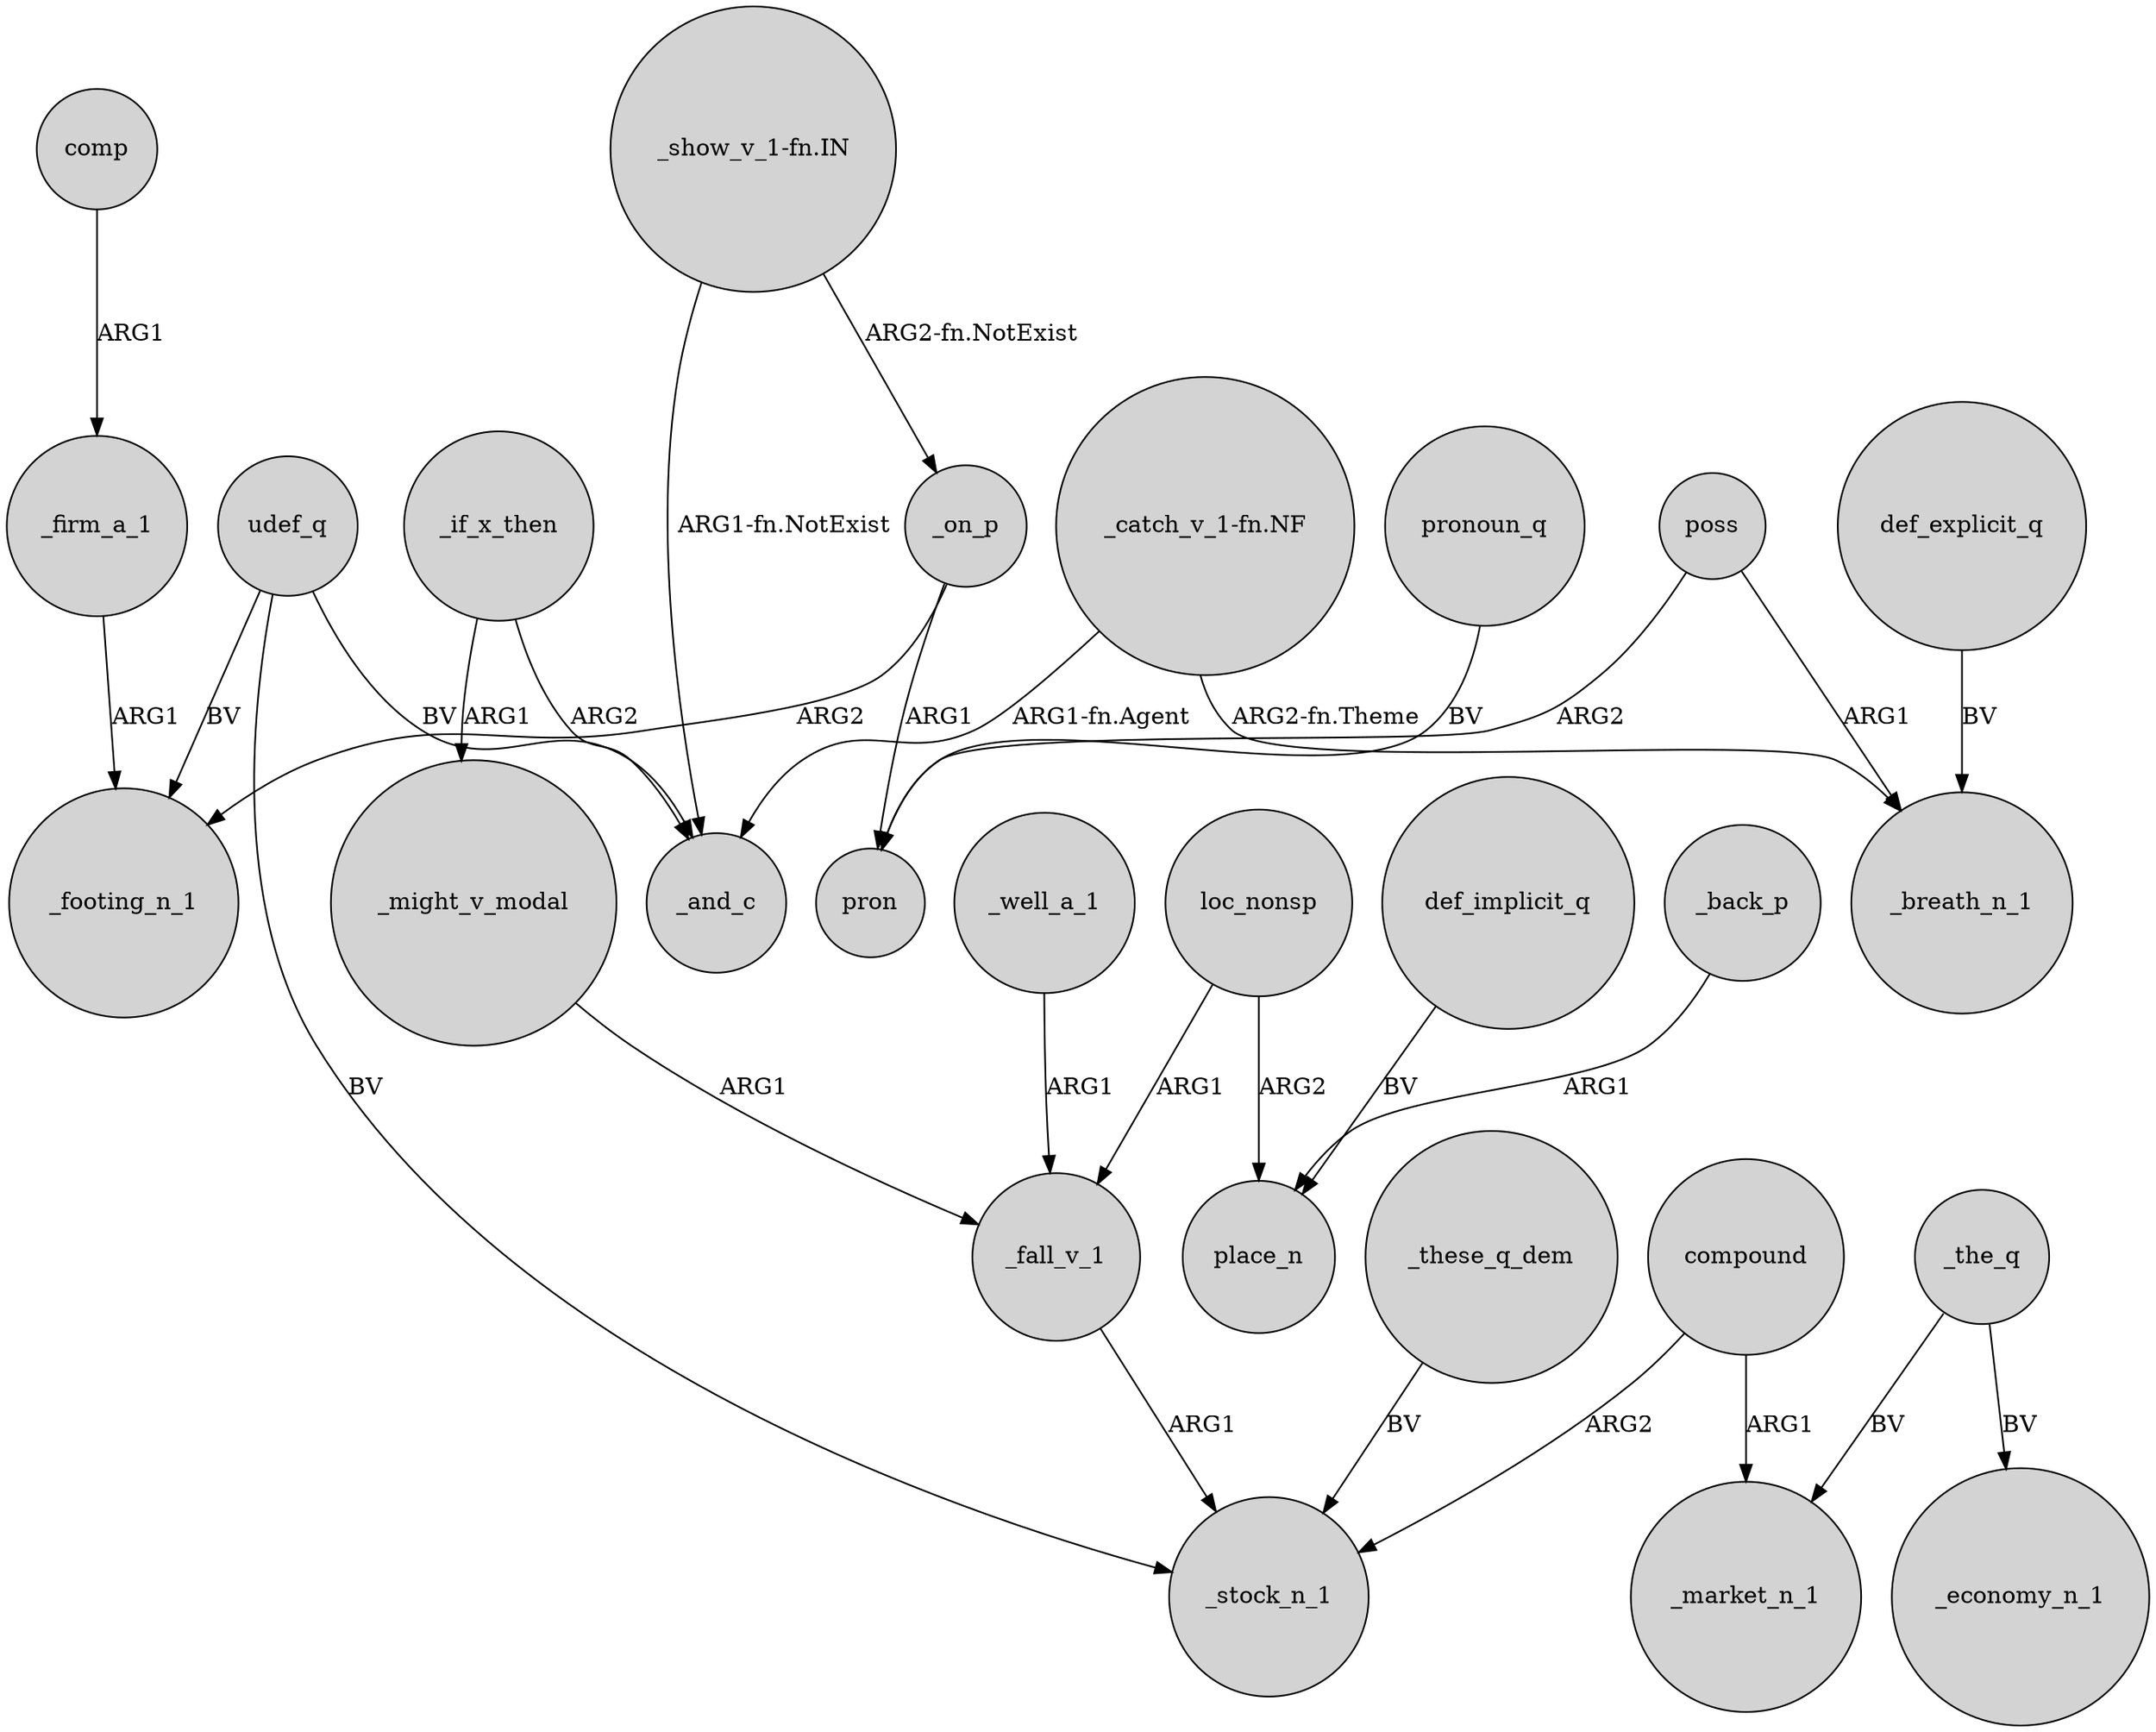 digraph {
	node [shape=circle style=filled]
	poss -> pron [label=ARG2]
	"_show_v_1-fn.IN" -> _on_p [label="ARG2-fn.NotExist"]
	loc_nonsp -> _fall_v_1 [label=ARG1]
	_these_q_dem -> _stock_n_1 [label=BV]
	comp -> _firm_a_1 [label=ARG1]
	_well_a_1 -> _fall_v_1 [label=ARG1]
	_the_q -> _economy_n_1 [label=BV]
	"_show_v_1-fn.IN" -> _and_c [label="ARG1-fn.NotExist"]
	def_implicit_q -> place_n [label=BV]
	_on_p -> _footing_n_1 [label=ARG2]
	"_catch_v_1-fn.NF" -> _breath_n_1 [label="ARG2-fn.Theme"]
	"_catch_v_1-fn.NF" -> _and_c [label="ARG1-fn.Agent"]
	_if_x_then -> _might_v_modal [label=ARG1]
	compound -> _stock_n_1 [label=ARG2]
	pronoun_q -> pron [label=BV]
	udef_q -> _stock_n_1 [label=BV]
	def_explicit_q -> _breath_n_1 [label=BV]
	_fall_v_1 -> _stock_n_1 [label=ARG1]
	_firm_a_1 -> _footing_n_1 [label=ARG1]
	_if_x_then -> _and_c [label=ARG2]
	poss -> _breath_n_1 [label=ARG1]
	loc_nonsp -> place_n [label=ARG2]
	_back_p -> place_n [label=ARG1]
	udef_q -> _footing_n_1 [label=BV]
	compound -> _market_n_1 [label=ARG1]
	_the_q -> _market_n_1 [label=BV]
	udef_q -> _and_c [label=BV]
	_on_p -> pron [label=ARG1]
	_might_v_modal -> _fall_v_1 [label=ARG1]
}
